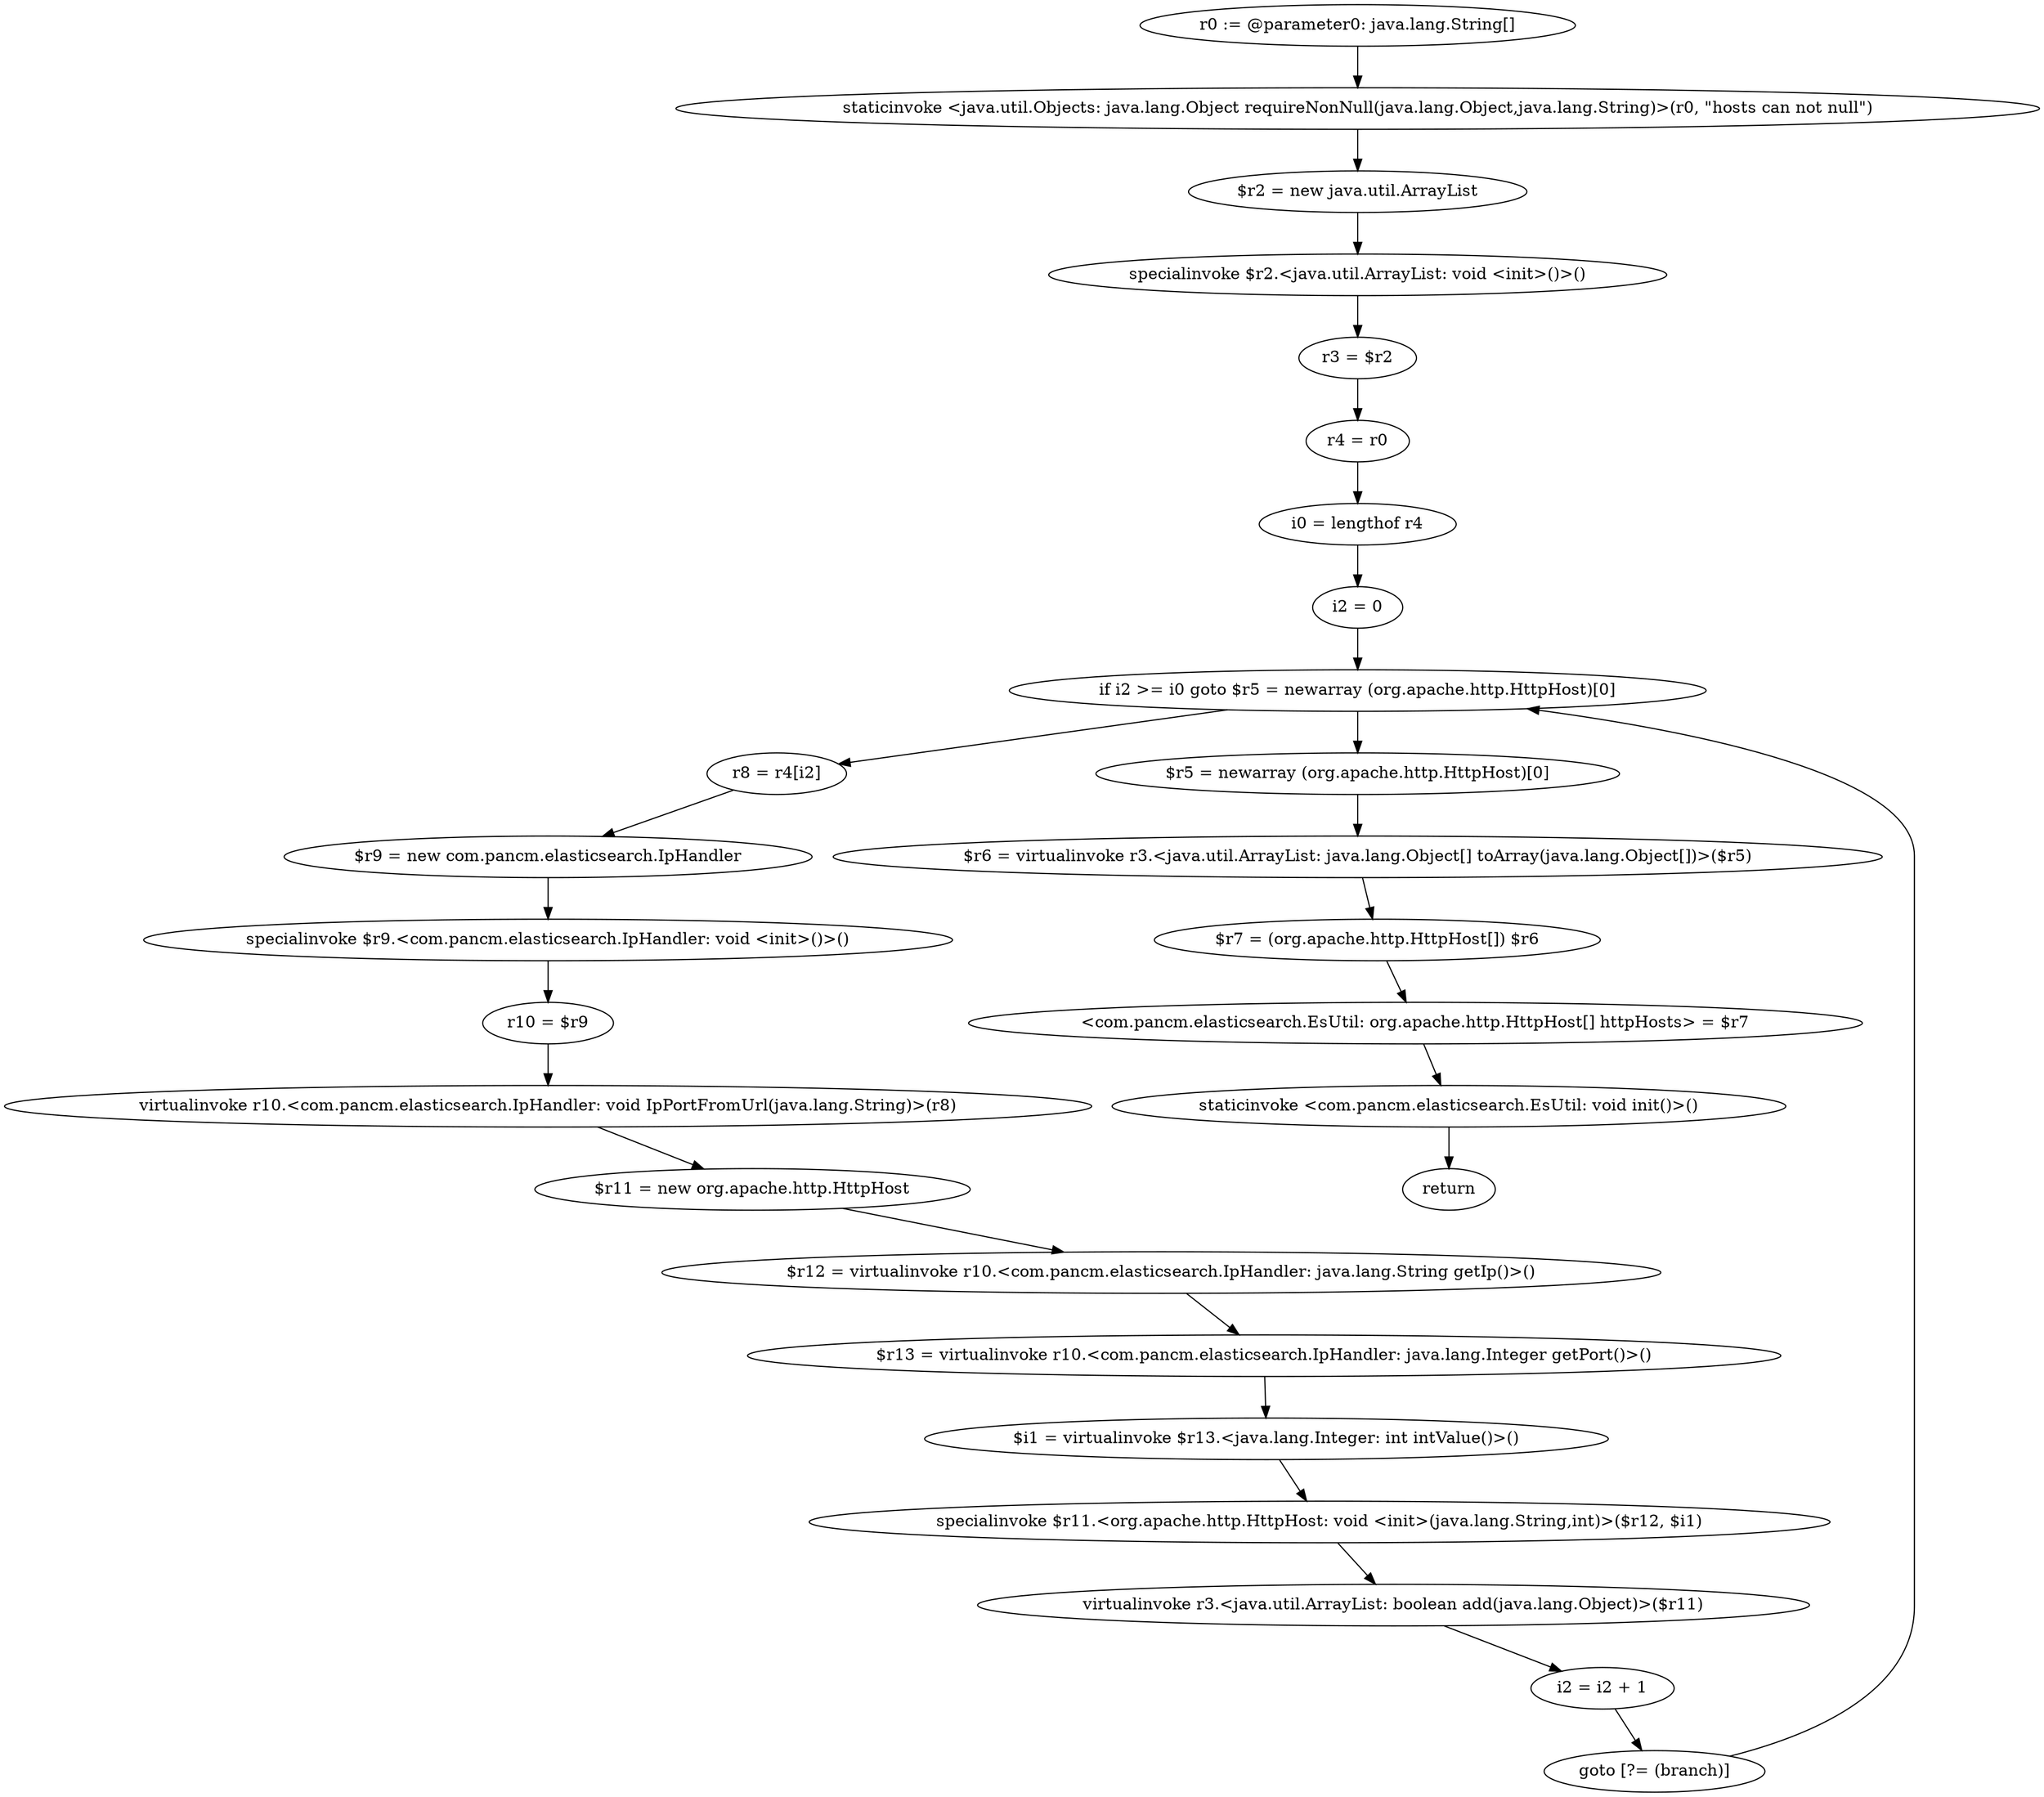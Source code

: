 digraph "unitGraph" {
    "r0 := @parameter0: java.lang.String[]"
    "staticinvoke <java.util.Objects: java.lang.Object requireNonNull(java.lang.Object,java.lang.String)>(r0, \"hosts can not null\")"
    "$r2 = new java.util.ArrayList"
    "specialinvoke $r2.<java.util.ArrayList: void <init>()>()"
    "r3 = $r2"
    "r4 = r0"
    "i0 = lengthof r4"
    "i2 = 0"
    "if i2 >= i0 goto $r5 = newarray (org.apache.http.HttpHost)[0]"
    "r8 = r4[i2]"
    "$r9 = new com.pancm.elasticsearch.IpHandler"
    "specialinvoke $r9.<com.pancm.elasticsearch.IpHandler: void <init>()>()"
    "r10 = $r9"
    "virtualinvoke r10.<com.pancm.elasticsearch.IpHandler: void IpPortFromUrl(java.lang.String)>(r8)"
    "$r11 = new org.apache.http.HttpHost"
    "$r12 = virtualinvoke r10.<com.pancm.elasticsearch.IpHandler: java.lang.String getIp()>()"
    "$r13 = virtualinvoke r10.<com.pancm.elasticsearch.IpHandler: java.lang.Integer getPort()>()"
    "$i1 = virtualinvoke $r13.<java.lang.Integer: int intValue()>()"
    "specialinvoke $r11.<org.apache.http.HttpHost: void <init>(java.lang.String,int)>($r12, $i1)"
    "virtualinvoke r3.<java.util.ArrayList: boolean add(java.lang.Object)>($r11)"
    "i2 = i2 + 1"
    "goto [?= (branch)]"
    "$r5 = newarray (org.apache.http.HttpHost)[0]"
    "$r6 = virtualinvoke r3.<java.util.ArrayList: java.lang.Object[] toArray(java.lang.Object[])>($r5)"
    "$r7 = (org.apache.http.HttpHost[]) $r6"
    "<com.pancm.elasticsearch.EsUtil: org.apache.http.HttpHost[] httpHosts> = $r7"
    "staticinvoke <com.pancm.elasticsearch.EsUtil: void init()>()"
    "return"
    "r0 := @parameter0: java.lang.String[]"->"staticinvoke <java.util.Objects: java.lang.Object requireNonNull(java.lang.Object,java.lang.String)>(r0, \"hosts can not null\")";
    "staticinvoke <java.util.Objects: java.lang.Object requireNonNull(java.lang.Object,java.lang.String)>(r0, \"hosts can not null\")"->"$r2 = new java.util.ArrayList";
    "$r2 = new java.util.ArrayList"->"specialinvoke $r2.<java.util.ArrayList: void <init>()>()";
    "specialinvoke $r2.<java.util.ArrayList: void <init>()>()"->"r3 = $r2";
    "r3 = $r2"->"r4 = r0";
    "r4 = r0"->"i0 = lengthof r4";
    "i0 = lengthof r4"->"i2 = 0";
    "i2 = 0"->"if i2 >= i0 goto $r5 = newarray (org.apache.http.HttpHost)[0]";
    "if i2 >= i0 goto $r5 = newarray (org.apache.http.HttpHost)[0]"->"r8 = r4[i2]";
    "if i2 >= i0 goto $r5 = newarray (org.apache.http.HttpHost)[0]"->"$r5 = newarray (org.apache.http.HttpHost)[0]";
    "r8 = r4[i2]"->"$r9 = new com.pancm.elasticsearch.IpHandler";
    "$r9 = new com.pancm.elasticsearch.IpHandler"->"specialinvoke $r9.<com.pancm.elasticsearch.IpHandler: void <init>()>()";
    "specialinvoke $r9.<com.pancm.elasticsearch.IpHandler: void <init>()>()"->"r10 = $r9";
    "r10 = $r9"->"virtualinvoke r10.<com.pancm.elasticsearch.IpHandler: void IpPortFromUrl(java.lang.String)>(r8)";
    "virtualinvoke r10.<com.pancm.elasticsearch.IpHandler: void IpPortFromUrl(java.lang.String)>(r8)"->"$r11 = new org.apache.http.HttpHost";
    "$r11 = new org.apache.http.HttpHost"->"$r12 = virtualinvoke r10.<com.pancm.elasticsearch.IpHandler: java.lang.String getIp()>()";
    "$r12 = virtualinvoke r10.<com.pancm.elasticsearch.IpHandler: java.lang.String getIp()>()"->"$r13 = virtualinvoke r10.<com.pancm.elasticsearch.IpHandler: java.lang.Integer getPort()>()";
    "$r13 = virtualinvoke r10.<com.pancm.elasticsearch.IpHandler: java.lang.Integer getPort()>()"->"$i1 = virtualinvoke $r13.<java.lang.Integer: int intValue()>()";
    "$i1 = virtualinvoke $r13.<java.lang.Integer: int intValue()>()"->"specialinvoke $r11.<org.apache.http.HttpHost: void <init>(java.lang.String,int)>($r12, $i1)";
    "specialinvoke $r11.<org.apache.http.HttpHost: void <init>(java.lang.String,int)>($r12, $i1)"->"virtualinvoke r3.<java.util.ArrayList: boolean add(java.lang.Object)>($r11)";
    "virtualinvoke r3.<java.util.ArrayList: boolean add(java.lang.Object)>($r11)"->"i2 = i2 + 1";
    "i2 = i2 + 1"->"goto [?= (branch)]";
    "goto [?= (branch)]"->"if i2 >= i0 goto $r5 = newarray (org.apache.http.HttpHost)[0]";
    "$r5 = newarray (org.apache.http.HttpHost)[0]"->"$r6 = virtualinvoke r3.<java.util.ArrayList: java.lang.Object[] toArray(java.lang.Object[])>($r5)";
    "$r6 = virtualinvoke r3.<java.util.ArrayList: java.lang.Object[] toArray(java.lang.Object[])>($r5)"->"$r7 = (org.apache.http.HttpHost[]) $r6";
    "$r7 = (org.apache.http.HttpHost[]) $r6"->"<com.pancm.elasticsearch.EsUtil: org.apache.http.HttpHost[] httpHosts> = $r7";
    "<com.pancm.elasticsearch.EsUtil: org.apache.http.HttpHost[] httpHosts> = $r7"->"staticinvoke <com.pancm.elasticsearch.EsUtil: void init()>()";
    "staticinvoke <com.pancm.elasticsearch.EsUtil: void init()>()"->"return";
}
